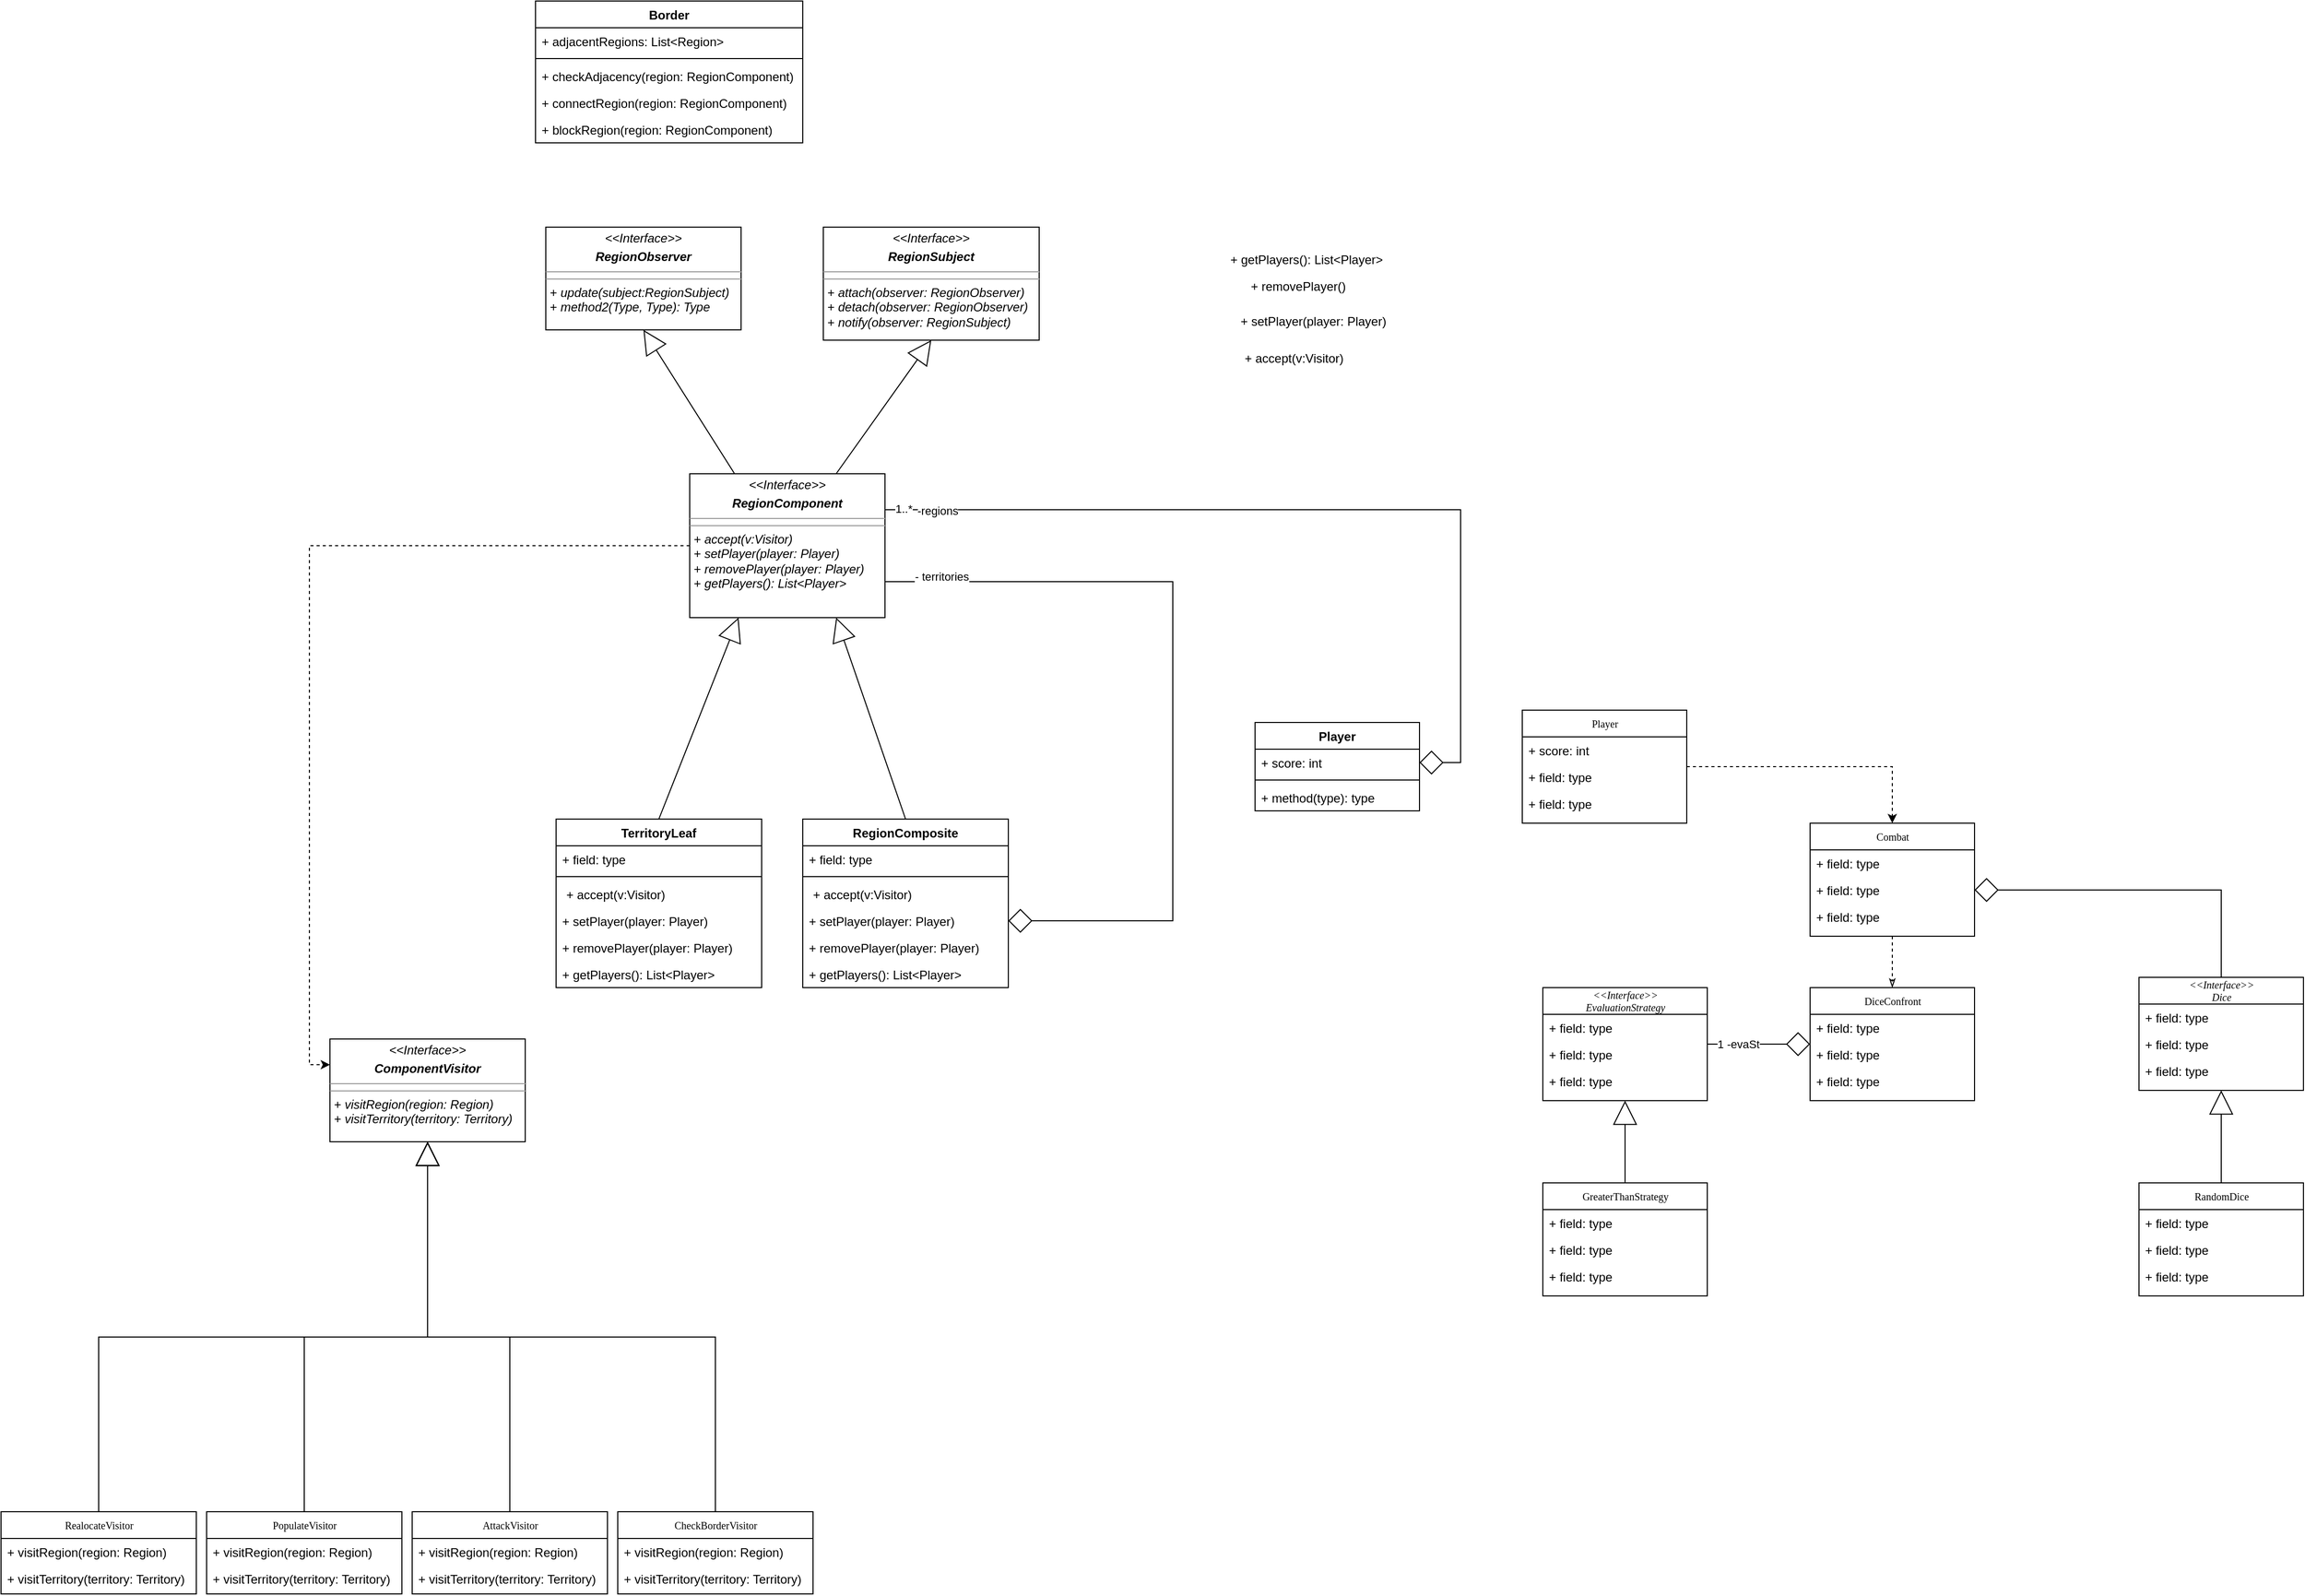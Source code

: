 <mxfile version="24.4.0" type="github">
  <diagram name="Page-1" id="c4acf3e9-155e-7222-9cf6-157b1a14988f">
    <mxGraphModel dx="2246" dy="1910" grid="1" gridSize="10" guides="1" tooltips="1" connect="1" arrows="1" fold="1" page="1" pageScale="1" pageWidth="850" pageHeight="1100" background="none" math="0" shadow="0">
      <root>
        <mxCell id="0" />
        <mxCell id="1" parent="0" />
        <mxCell id="na1BeW-ylkOoWlWhekBP-10" style="rounded=0;orthogonalLoop=1;jettySize=auto;html=1;exitX=0.5;exitY=0;exitDx=0;exitDy=0;entryX=0.25;entryY=1;entryDx=0;entryDy=0;endArrow=block;endFill=0;endSize=21;" parent="1" source="79rOuK-pVhbU8PKLv_2M-17" target="5d2195bd80daf111-18" edge="1">
          <mxGeometry relative="1" as="geometry" />
        </mxCell>
        <mxCell id="na1BeW-ylkOoWlWhekBP-73" style="rounded=0;orthogonalLoop=1;jettySize=auto;html=1;entryX=0.5;entryY=1;entryDx=0;entryDy=0;exitX=0.25;exitY=0;exitDx=0;exitDy=0;endArrow=block;endFill=0;endSize=21;" parent="1" target="5d2195bd80daf111-19" edge="1">
          <mxGeometry relative="1" as="geometry">
            <mxPoint x="230" y="-370" as="sourcePoint" />
            <mxPoint x="137.5" y="-470" as="targetPoint" />
          </mxGeometry>
        </mxCell>
        <mxCell id="na1BeW-ylkOoWlWhekBP-74" style="rounded=0;orthogonalLoop=1;jettySize=auto;html=1;exitX=0.75;exitY=0;exitDx=0;exitDy=0;endArrow=block;endFill=0;endSize=21;entryX=0.5;entryY=1;entryDx=0;entryDy=0;" parent="1" source="5d2195bd80daf111-18" target="na1BeW-ylkOoWlWhekBP-14" edge="1">
          <mxGeometry relative="1" as="geometry" />
        </mxCell>
        <mxCell id="79rOuK-pVhbU8PKLv_2M-42" style="edgeStyle=orthogonalEdgeStyle;rounded=0;orthogonalLoop=1;jettySize=auto;html=1;entryX=0;entryY=0.25;entryDx=0;entryDy=0;exitX=0;exitY=0.5;exitDx=0;exitDy=0;dashed=1;" edge="1" parent="1" source="5d2195bd80daf111-18" target="na1BeW-ylkOoWlWhekBP-15">
          <mxGeometry relative="1" as="geometry" />
        </mxCell>
        <mxCell id="5d2195bd80daf111-18" value="&lt;p style=&quot;margin:0px;margin-top:4px;text-align:center;&quot;&gt;&lt;i&gt;&amp;lt;&amp;lt;Interface&amp;gt;&amp;gt;&lt;/i&gt;&lt;/p&gt;&lt;p style=&quot;margin:0px;margin-top:4px;text-align:center;&quot;&gt;&lt;b&gt;&lt;i&gt;RegionComponent&lt;/i&gt;&lt;/b&gt;&lt;br&gt;&lt;/p&gt;&lt;hr size=&quot;1&quot;&gt;&lt;hr size=&quot;1&quot;&gt;&lt;p style=&quot;margin:0px;margin-left:4px;&quot;&gt;+ &lt;i&gt;accept(v:Visitor)&lt;/i&gt;&lt;/p&gt;&lt;p style=&quot;margin:0px;margin-left:4px;&quot;&gt;+ &lt;i&gt;setPlayer(player: Player)&lt;/i&gt;&lt;/p&gt;&lt;p style=&quot;margin:0px;margin-left:4px;&quot;&gt;+ &lt;i&gt;removePlayer(player: Player)&lt;/i&gt;&lt;/p&gt;&lt;p style=&quot;margin:0px;margin-left:4px;&quot;&gt;+ &lt;i&gt;getPlayers(): List&amp;lt;Player&amp;gt;&lt;/i&gt;&lt;/p&gt;" style="verticalAlign=top;align=left;overflow=fill;fontSize=12;fontFamily=Helvetica;html=1;rounded=0;shadow=0;comic=0;labelBackgroundColor=none;strokeWidth=1" parent="1" vertex="1">
          <mxGeometry x="180" y="-380" width="190" height="140" as="geometry" />
        </mxCell>
        <mxCell id="5d2195bd80daf111-19" value="&lt;p style=&quot;margin:0px;margin-top:4px;text-align:center;&quot;&gt;&lt;i&gt;&amp;lt;&amp;lt;Interface&amp;gt;&amp;gt;&lt;/i&gt;&lt;/p&gt;&lt;p style=&quot;margin:0px;margin-top:4px;text-align:center;&quot;&gt;&lt;b&gt;&lt;i&gt;RegionObserver&lt;/i&gt;&lt;/b&gt;&lt;br&gt;&lt;/p&gt;&lt;hr size=&quot;1&quot;&gt;&lt;hr size=&quot;1&quot;&gt;&lt;p style=&quot;margin:0px;margin-left:4px;&quot;&gt;+ &lt;i&gt;update(subject:RegionSubject)&lt;/i&gt;&lt;br&gt;+&lt;i&gt; method2(Type, Type): Type&lt;/i&gt;&lt;/p&gt;" style="verticalAlign=top;align=left;overflow=fill;fontSize=12;fontFamily=Helvetica;html=1;rounded=0;shadow=0;comic=0;labelBackgroundColor=none;strokeWidth=1" parent="1" vertex="1">
          <mxGeometry x="40" y="-620" width="190" height="100" as="geometry" />
        </mxCell>
        <mxCell id="na1BeW-ylkOoWlWhekBP-12" style="rounded=0;orthogonalLoop=1;jettySize=auto;html=1;exitX=0.5;exitY=0;exitDx=0;exitDy=0;entryX=0.75;entryY=1;entryDx=0;entryDy=0;endArrow=block;endFill=0;jumpSize=6;startSize=6;endSize=21;" parent="1" source="79rOuK-pVhbU8PKLv_2M-29" target="5d2195bd80daf111-18" edge="1">
          <mxGeometry relative="1" as="geometry" />
        </mxCell>
        <mxCell id="na1BeW-ylkOoWlWhekBP-9" style="edgeStyle=orthogonalEdgeStyle;rounded=0;orthogonalLoop=1;jettySize=auto;html=1;exitX=1;exitY=0.5;exitDx=0;exitDy=0;entryX=1;entryY=0.75;entryDx=0;entryDy=0;startArrow=diamond;startFill=0;strokeWidth=1;targetPerimeterSpacing=0;sourcePerimeterSpacing=6;startSize=21;endArrow=none;endFill=0;" parent="1" source="79rOuK-pVhbU8PKLv_2M-33" target="5d2195bd80daf111-18" edge="1">
          <mxGeometry relative="1" as="geometry">
            <Array as="points">
              <mxPoint x="650" y="55" />
              <mxPoint x="650" y="-275" />
            </Array>
          </mxGeometry>
        </mxCell>
        <mxCell id="na1BeW-ylkOoWlWhekBP-13" value="&lt;div&gt;- territories&lt;/div&gt;" style="edgeLabel;html=1;align=center;verticalAlign=middle;resizable=0;points=[];" parent="na1BeW-ylkOoWlWhekBP-9" vertex="1" connectable="0">
          <mxGeometry x="0.858" y="4" relative="1" as="geometry">
            <mxPoint y="-9" as="offset" />
          </mxGeometry>
        </mxCell>
        <mxCell id="na1BeW-ylkOoWlWhekBP-14" value="&lt;p style=&quot;margin:0px;margin-top:4px;text-align:center;&quot;&gt;&lt;i&gt;&amp;lt;&amp;lt;Interface&amp;gt;&amp;gt;&lt;/i&gt;&lt;/p&gt;&lt;p style=&quot;margin:0px;margin-top:4px;text-align:center;&quot;&gt;&lt;b&gt;&lt;i&gt;RegionSubject&lt;/i&gt;&lt;/b&gt;&lt;br&gt;&lt;/p&gt;&lt;hr size=&quot;1&quot;&gt;&lt;hr size=&quot;1&quot;&gt;&lt;p style=&quot;margin:0px;margin-left:4px;&quot;&gt;+ &lt;i&gt;attach(observer: RegionObserver)&lt;/i&gt;&lt;br&gt;+ &lt;i&gt;detach(observer: RegionObserver)&lt;/i&gt;&lt;/p&gt;&lt;p style=&quot;margin:0px;margin-left:4px;&quot;&gt;+ &lt;i&gt;notify(observer: RegionSubject)&lt;/i&gt;&lt;/p&gt;" style="verticalAlign=top;align=left;overflow=fill;fontSize=12;fontFamily=Helvetica;html=1;rounded=0;shadow=0;comic=0;labelBackgroundColor=none;strokeWidth=1" parent="1" vertex="1">
          <mxGeometry x="310" y="-620" width="210" height="110" as="geometry" />
        </mxCell>
        <mxCell id="na1BeW-ylkOoWlWhekBP-40" style="edgeStyle=orthogonalEdgeStyle;rounded=0;orthogonalLoop=1;jettySize=auto;html=1;exitX=0.5;exitY=1;exitDx=0;exitDy=0;entryX=0.5;entryY=0;entryDx=0;entryDy=0;endArrow=none;endFill=0;startArrow=block;startFill=0;startSize=21;" parent="1" source="na1BeW-ylkOoWlWhekBP-15" target="na1BeW-ylkOoWlWhekBP-16" edge="1">
          <mxGeometry relative="1" as="geometry" />
        </mxCell>
        <mxCell id="na1BeW-ylkOoWlWhekBP-41" style="edgeStyle=orthogonalEdgeStyle;rounded=0;orthogonalLoop=1;jettySize=auto;html=1;entryX=0.5;entryY=0;entryDx=0;entryDy=0;endArrow=none;endFill=0;startArrow=block;startFill=0;startSize=21;" parent="1" source="na1BeW-ylkOoWlWhekBP-15" target="na1BeW-ylkOoWlWhekBP-24" edge="1">
          <mxGeometry relative="1" as="geometry" />
        </mxCell>
        <mxCell id="na1BeW-ylkOoWlWhekBP-15" value="&lt;p style=&quot;margin:0px;margin-top:4px;text-align:center;&quot;&gt;&lt;i&gt;&amp;lt;&amp;lt;Interface&amp;gt;&amp;gt;&lt;/i&gt;&lt;/p&gt;&lt;p style=&quot;margin:0px;margin-top:4px;text-align:center;&quot;&gt;&lt;b&gt;&lt;i&gt;ComponentVisitor&lt;/i&gt;&lt;/b&gt;&lt;br&gt;&lt;/p&gt;&lt;hr size=&quot;1&quot;&gt;&lt;hr size=&quot;1&quot;&gt;&lt;p style=&quot;margin:0px;margin-left:4px;&quot;&gt;+ &lt;i&gt;visitRegion(region: Region)&lt;/i&gt;&lt;br&gt;+ &lt;i&gt;visitTerritory(territory: Territory)&lt;/i&gt;&lt;br&gt;&lt;/p&gt;" style="verticalAlign=top;align=left;overflow=fill;fontSize=12;fontFamily=Helvetica;html=1;rounded=0;shadow=0;comic=0;labelBackgroundColor=none;strokeWidth=1" parent="1" vertex="1">
          <mxGeometry x="-170" y="170" width="190" height="100" as="geometry" />
        </mxCell>
        <mxCell id="na1BeW-ylkOoWlWhekBP-16" value="PopulateVisitor" style="swimlane;html=1;fontStyle=0;childLayout=stackLayout;horizontal=1;startSize=26;fillColor=none;horizontalStack=0;resizeParent=1;resizeLast=0;collapsible=1;marginBottom=0;swimlaneFillColor=#ffffff;rounded=0;shadow=0;comic=0;labelBackgroundColor=none;strokeWidth=1;fontFamily=Verdana;fontSize=10;align=center;" parent="1" vertex="1">
          <mxGeometry x="-290" y="630" width="190" height="80" as="geometry" />
        </mxCell>
        <mxCell id="79rOuK-pVhbU8PKLv_2M-1" value="+ visitRegion(region: Region)" style="text;html=1;strokeColor=none;fillColor=none;align=left;verticalAlign=top;spacingLeft=4;spacingRight=4;whiteSpace=wrap;overflow=hidden;rotatable=0;points=[[0,0.5],[1,0.5]];portConstraint=eastwest;" vertex="1" parent="na1BeW-ylkOoWlWhekBP-16">
          <mxGeometry y="26" width="190" height="26" as="geometry" />
        </mxCell>
        <mxCell id="79rOuK-pVhbU8PKLv_2M-2" value="+ visitTerritory(territory: Territory)" style="text;html=1;strokeColor=none;fillColor=none;align=left;verticalAlign=top;spacingLeft=4;spacingRight=4;whiteSpace=wrap;overflow=hidden;rotatable=0;points=[[0,0.5],[1,0.5]];portConstraint=eastwest;" vertex="1" parent="na1BeW-ylkOoWlWhekBP-16">
          <mxGeometry y="52" width="190" height="26" as="geometry" />
        </mxCell>
        <mxCell id="na1BeW-ylkOoWlWhekBP-24" value="AttackVisitor" style="swimlane;html=1;fontStyle=0;childLayout=stackLayout;horizontal=1;startSize=26;fillColor=none;horizontalStack=0;resizeParent=1;resizeLast=0;collapsible=1;marginBottom=0;swimlaneFillColor=#ffffff;rounded=0;shadow=0;comic=0;labelBackgroundColor=none;strokeWidth=1;fontFamily=Verdana;fontSize=10;align=center;" parent="1" vertex="1">
          <mxGeometry x="-90" y="630" width="190" height="80" as="geometry" />
        </mxCell>
        <mxCell id="na1BeW-ylkOoWlWhekBP-25" value="+ visitRegion(region: Region)" style="text;html=1;strokeColor=none;fillColor=none;align=left;verticalAlign=top;spacingLeft=4;spacingRight=4;whiteSpace=wrap;overflow=hidden;rotatable=0;points=[[0,0.5],[1,0.5]];portConstraint=eastwest;" parent="na1BeW-ylkOoWlWhekBP-24" vertex="1">
          <mxGeometry y="26" width="190" height="26" as="geometry" />
        </mxCell>
        <mxCell id="na1BeW-ylkOoWlWhekBP-26" value="+ visitTerritory(territory: Territory)" style="text;html=1;strokeColor=none;fillColor=none;align=left;verticalAlign=top;spacingLeft=4;spacingRight=4;whiteSpace=wrap;overflow=hidden;rotatable=0;points=[[0,0.5],[1,0.5]];portConstraint=eastwest;" parent="na1BeW-ylkOoWlWhekBP-24" vertex="1">
          <mxGeometry y="52" width="190" height="26" as="geometry" />
        </mxCell>
        <mxCell id="na1BeW-ylkOoWlWhekBP-45" style="edgeStyle=orthogonalEdgeStyle;rounded=0;orthogonalLoop=1;jettySize=auto;html=1;exitX=0.5;exitY=0;exitDx=0;exitDy=0;entryX=0.5;entryY=1;entryDx=0;entryDy=0;endArrow=block;endFill=0;endSize=21;" parent="1" source="na1BeW-ylkOoWlWhekBP-28" target="na1BeW-ylkOoWlWhekBP-15" edge="1">
          <mxGeometry relative="1" as="geometry" />
        </mxCell>
        <mxCell id="na1BeW-ylkOoWlWhekBP-28" value="CheckBorderVisitor" style="swimlane;html=1;fontStyle=0;childLayout=stackLayout;horizontal=1;startSize=26;fillColor=none;horizontalStack=0;resizeParent=1;resizeLast=0;collapsible=1;marginBottom=0;swimlaneFillColor=#ffffff;rounded=0;shadow=0;comic=0;labelBackgroundColor=none;strokeWidth=1;fontFamily=Verdana;fontSize=10;align=center;" parent="1" vertex="1">
          <mxGeometry x="110" y="630" width="190" height="80" as="geometry" />
        </mxCell>
        <mxCell id="79rOuK-pVhbU8PKLv_2M-5" value="+ visitRegion(region: Region)" style="text;html=1;strokeColor=none;fillColor=none;align=left;verticalAlign=top;spacingLeft=4;spacingRight=4;whiteSpace=wrap;overflow=hidden;rotatable=0;points=[[0,0.5],[1,0.5]];portConstraint=eastwest;" vertex="1" parent="na1BeW-ylkOoWlWhekBP-28">
          <mxGeometry y="26" width="190" height="26" as="geometry" />
        </mxCell>
        <mxCell id="79rOuK-pVhbU8PKLv_2M-6" value="+ visitTerritory(territory: Territory)" style="text;html=1;strokeColor=none;fillColor=none;align=left;verticalAlign=top;spacingLeft=4;spacingRight=4;whiteSpace=wrap;overflow=hidden;rotatable=0;points=[[0,0.5],[1,0.5]];portConstraint=eastwest;" vertex="1" parent="na1BeW-ylkOoWlWhekBP-28">
          <mxGeometry y="52" width="190" height="26" as="geometry" />
        </mxCell>
        <mxCell id="na1BeW-ylkOoWlWhekBP-46" style="edgeStyle=orthogonalEdgeStyle;rounded=0;orthogonalLoop=1;jettySize=auto;html=1;exitX=0.5;exitY=0;exitDx=0;exitDy=0;entryX=0.5;entryY=1;entryDx=0;entryDy=0;endArrow=block;endFill=0;endSize=21;" parent="1" source="na1BeW-ylkOoWlWhekBP-32" target="na1BeW-ylkOoWlWhekBP-15" edge="1">
          <mxGeometry relative="1" as="geometry" />
        </mxCell>
        <mxCell id="na1BeW-ylkOoWlWhekBP-32" value="RealocateVisitor" style="swimlane;html=1;fontStyle=0;childLayout=stackLayout;horizontal=1;startSize=26;fillColor=none;horizontalStack=0;resizeParent=1;resizeLast=0;collapsible=1;marginBottom=0;swimlaneFillColor=#ffffff;rounded=0;shadow=0;comic=0;labelBackgroundColor=none;strokeWidth=1;fontFamily=Verdana;fontSize=10;align=center;" parent="1" vertex="1">
          <mxGeometry x="-490" y="630" width="190" height="80" as="geometry" />
        </mxCell>
        <mxCell id="79rOuK-pVhbU8PKLv_2M-3" value="+ visitRegion(region: Region)" style="text;html=1;strokeColor=none;fillColor=none;align=left;verticalAlign=top;spacingLeft=4;spacingRight=4;whiteSpace=wrap;overflow=hidden;rotatable=0;points=[[0,0.5],[1,0.5]];portConstraint=eastwest;" vertex="1" parent="na1BeW-ylkOoWlWhekBP-32">
          <mxGeometry y="26" width="190" height="26" as="geometry" />
        </mxCell>
        <mxCell id="79rOuK-pVhbU8PKLv_2M-4" value="+ visitTerritory(territory: Territory)" style="text;html=1;strokeColor=none;fillColor=none;align=left;verticalAlign=top;spacingLeft=4;spacingRight=4;whiteSpace=wrap;overflow=hidden;rotatable=0;points=[[0,0.5],[1,0.5]];portConstraint=eastwest;" vertex="1" parent="na1BeW-ylkOoWlWhekBP-32">
          <mxGeometry y="52" width="190" height="26" as="geometry" />
        </mxCell>
        <mxCell id="0N6MxDziyobcdx-l6GbU-9" style="edgeStyle=orthogonalEdgeStyle;rounded=0;orthogonalLoop=1;jettySize=auto;html=1;entryX=0.5;entryY=0;entryDx=0;entryDy=0;dashed=1;" parent="1" source="na1BeW-ylkOoWlWhekBP-36" target="na1BeW-ylkOoWlWhekBP-47" edge="1">
          <mxGeometry relative="1" as="geometry" />
        </mxCell>
        <mxCell id="na1BeW-ylkOoWlWhekBP-36" value="Player" style="swimlane;html=1;fontStyle=0;childLayout=stackLayout;horizontal=1;startSize=26;fillColor=none;horizontalStack=0;resizeParent=1;resizeLast=0;collapsible=1;marginBottom=0;swimlaneFillColor=#ffffff;rounded=0;shadow=0;comic=0;labelBackgroundColor=none;strokeWidth=1;fontFamily=Verdana;fontSize=10;align=center;" parent="1" vertex="1">
          <mxGeometry x="990" y="-150" width="160" height="110" as="geometry" />
        </mxCell>
        <mxCell id="na1BeW-ylkOoWlWhekBP-37" value="+ score: int" style="text;html=1;strokeColor=none;fillColor=none;align=left;verticalAlign=top;spacingLeft=4;spacingRight=4;whiteSpace=wrap;overflow=hidden;rotatable=0;points=[[0,0.5],[1,0.5]];portConstraint=eastwest;" parent="na1BeW-ylkOoWlWhekBP-36" vertex="1">
          <mxGeometry y="26" width="160" height="26" as="geometry" />
        </mxCell>
        <mxCell id="na1BeW-ylkOoWlWhekBP-38" value="+ field: type" style="text;html=1;strokeColor=none;fillColor=none;align=left;verticalAlign=top;spacingLeft=4;spacingRight=4;whiteSpace=wrap;overflow=hidden;rotatable=0;points=[[0,0.5],[1,0.5]];portConstraint=eastwest;" parent="na1BeW-ylkOoWlWhekBP-36" vertex="1">
          <mxGeometry y="52" width="160" height="26" as="geometry" />
        </mxCell>
        <mxCell id="na1BeW-ylkOoWlWhekBP-39" value="+ field: type" style="text;html=1;strokeColor=none;fillColor=none;align=left;verticalAlign=top;spacingLeft=4;spacingRight=4;whiteSpace=wrap;overflow=hidden;rotatable=0;points=[[0,0.5],[1,0.5]];portConstraint=eastwest;" parent="na1BeW-ylkOoWlWhekBP-36" vertex="1">
          <mxGeometry y="78" width="160" height="26" as="geometry" />
        </mxCell>
        <mxCell id="0N6MxDziyobcdx-l6GbU-1" style="rounded=0;orthogonalLoop=1;jettySize=auto;html=1;entryX=0.5;entryY=0;entryDx=0;entryDy=0;dashed=1;endArrow=classicThin;endFill=0;" parent="1" source="na1BeW-ylkOoWlWhekBP-47" target="na1BeW-ylkOoWlWhekBP-51" edge="1">
          <mxGeometry relative="1" as="geometry" />
        </mxCell>
        <mxCell id="na1BeW-ylkOoWlWhekBP-47" value="Combat" style="swimlane;html=1;fontStyle=0;childLayout=stackLayout;horizontal=1;startSize=26;fillColor=none;horizontalStack=0;resizeParent=1;resizeLast=0;collapsible=1;marginBottom=0;swimlaneFillColor=#ffffff;rounded=0;shadow=0;comic=0;labelBackgroundColor=none;strokeWidth=1;fontFamily=Verdana;fontSize=10;align=center;" parent="1" vertex="1">
          <mxGeometry x="1270" y="-40" width="160" height="110" as="geometry" />
        </mxCell>
        <mxCell id="na1BeW-ylkOoWlWhekBP-48" value="+ field: type" style="text;html=1;strokeColor=none;fillColor=none;align=left;verticalAlign=top;spacingLeft=4;spacingRight=4;whiteSpace=wrap;overflow=hidden;rotatable=0;points=[[0,0.5],[1,0.5]];portConstraint=eastwest;" parent="na1BeW-ylkOoWlWhekBP-47" vertex="1">
          <mxGeometry y="26" width="160" height="26" as="geometry" />
        </mxCell>
        <mxCell id="na1BeW-ylkOoWlWhekBP-49" value="+ field: type" style="text;html=1;strokeColor=none;fillColor=none;align=left;verticalAlign=top;spacingLeft=4;spacingRight=4;whiteSpace=wrap;overflow=hidden;rotatable=0;points=[[0,0.5],[1,0.5]];portConstraint=eastwest;" parent="na1BeW-ylkOoWlWhekBP-47" vertex="1">
          <mxGeometry y="52" width="160" height="26" as="geometry" />
        </mxCell>
        <mxCell id="na1BeW-ylkOoWlWhekBP-50" value="+ field: type" style="text;html=1;strokeColor=none;fillColor=none;align=left;verticalAlign=top;spacingLeft=4;spacingRight=4;whiteSpace=wrap;overflow=hidden;rotatable=0;points=[[0,0.5],[1,0.5]];portConstraint=eastwest;" parent="na1BeW-ylkOoWlWhekBP-47" vertex="1">
          <mxGeometry y="78" width="160" height="26" as="geometry" />
        </mxCell>
        <mxCell id="0N6MxDziyobcdx-l6GbU-8" style="edgeStyle=orthogonalEdgeStyle;rounded=0;orthogonalLoop=1;jettySize=auto;html=1;startArrow=diamond;startFill=0;endArrow=none;endFill=0;startSize=21;" parent="1" source="na1BeW-ylkOoWlWhekBP-51" target="na1BeW-ylkOoWlWhekBP-59" edge="1">
          <mxGeometry relative="1" as="geometry" />
        </mxCell>
        <mxCell id="0N6MxDziyobcdx-l6GbU-10" value="1 -evaSt" style="edgeLabel;html=1;align=center;verticalAlign=middle;resizable=0;points=[];" parent="0N6MxDziyobcdx-l6GbU-8" vertex="1" connectable="0">
          <mxGeometry x="0.7" relative="1" as="geometry">
            <mxPoint x="15" as="offset" />
          </mxGeometry>
        </mxCell>
        <mxCell id="na1BeW-ylkOoWlWhekBP-51" value="DiceConfront" style="swimlane;html=1;fontStyle=0;childLayout=stackLayout;horizontal=1;startSize=26;fillColor=none;horizontalStack=0;resizeParent=1;resizeLast=0;collapsible=1;marginBottom=0;swimlaneFillColor=#ffffff;rounded=0;shadow=0;comic=0;labelBackgroundColor=none;strokeWidth=1;fontFamily=Verdana;fontSize=10;align=center;" parent="1" vertex="1">
          <mxGeometry x="1270" y="120" width="160" height="110" as="geometry" />
        </mxCell>
        <mxCell id="na1BeW-ylkOoWlWhekBP-52" value="+ field: type" style="text;html=1;strokeColor=none;fillColor=none;align=left;verticalAlign=top;spacingLeft=4;spacingRight=4;whiteSpace=wrap;overflow=hidden;rotatable=0;points=[[0,0.5],[1,0.5]];portConstraint=eastwest;" parent="na1BeW-ylkOoWlWhekBP-51" vertex="1">
          <mxGeometry y="26" width="160" height="26" as="geometry" />
        </mxCell>
        <mxCell id="na1BeW-ylkOoWlWhekBP-53" value="+ field: type" style="text;html=1;strokeColor=none;fillColor=none;align=left;verticalAlign=top;spacingLeft=4;spacingRight=4;whiteSpace=wrap;overflow=hidden;rotatable=0;points=[[0,0.5],[1,0.5]];portConstraint=eastwest;" parent="na1BeW-ylkOoWlWhekBP-51" vertex="1">
          <mxGeometry y="52" width="160" height="26" as="geometry" />
        </mxCell>
        <mxCell id="na1BeW-ylkOoWlWhekBP-54" value="+ field: type" style="text;html=1;strokeColor=none;fillColor=none;align=left;verticalAlign=top;spacingLeft=4;spacingRight=4;whiteSpace=wrap;overflow=hidden;rotatable=0;points=[[0,0.5],[1,0.5]];portConstraint=eastwest;" parent="na1BeW-ylkOoWlWhekBP-51" vertex="1">
          <mxGeometry y="78" width="160" height="26" as="geometry" />
        </mxCell>
        <mxCell id="0N6MxDziyobcdx-l6GbU-7" style="edgeStyle=orthogonalEdgeStyle;rounded=0;orthogonalLoop=1;jettySize=auto;html=1;entryX=1;entryY=0.5;entryDx=0;entryDy=0;endArrow=diamond;endFill=0;startSize=6;endSize=21;" parent="1" source="na1BeW-ylkOoWlWhekBP-55" target="na1BeW-ylkOoWlWhekBP-49" edge="1">
          <mxGeometry relative="1" as="geometry" />
        </mxCell>
        <mxCell id="na1BeW-ylkOoWlWhekBP-55" value="&lt;div&gt;&lt;i&gt;&amp;lt;&amp;lt;Interface&amp;gt;&amp;gt;&lt;/i&gt;&lt;/div&gt;&lt;div&gt;&lt;i&gt;Dice&lt;/i&gt;&lt;/div&gt;" style="swimlane;html=1;fontStyle=0;childLayout=stackLayout;horizontal=1;startSize=26;fillColor=none;horizontalStack=0;resizeParent=1;resizeLast=0;collapsible=1;marginBottom=0;swimlaneFillColor=#ffffff;rounded=0;shadow=0;comic=0;labelBackgroundColor=none;strokeWidth=1;fontFamily=Verdana;fontSize=10;align=center;" parent="1" vertex="1">
          <mxGeometry x="1590" y="110" width="160" height="110" as="geometry" />
        </mxCell>
        <mxCell id="na1BeW-ylkOoWlWhekBP-56" value="+ field: type" style="text;html=1;strokeColor=none;fillColor=none;align=left;verticalAlign=top;spacingLeft=4;spacingRight=4;whiteSpace=wrap;overflow=hidden;rotatable=0;points=[[0,0.5],[1,0.5]];portConstraint=eastwest;" parent="na1BeW-ylkOoWlWhekBP-55" vertex="1">
          <mxGeometry y="26" width="160" height="26" as="geometry" />
        </mxCell>
        <mxCell id="na1BeW-ylkOoWlWhekBP-57" value="+ field: type" style="text;html=1;strokeColor=none;fillColor=none;align=left;verticalAlign=top;spacingLeft=4;spacingRight=4;whiteSpace=wrap;overflow=hidden;rotatable=0;points=[[0,0.5],[1,0.5]];portConstraint=eastwest;" parent="na1BeW-ylkOoWlWhekBP-55" vertex="1">
          <mxGeometry y="52" width="160" height="26" as="geometry" />
        </mxCell>
        <mxCell id="na1BeW-ylkOoWlWhekBP-58" value="+ field: type" style="text;html=1;strokeColor=none;fillColor=none;align=left;verticalAlign=top;spacingLeft=4;spacingRight=4;whiteSpace=wrap;overflow=hidden;rotatable=0;points=[[0,0.5],[1,0.5]];portConstraint=eastwest;" parent="na1BeW-ylkOoWlWhekBP-55" vertex="1">
          <mxGeometry y="78" width="160" height="26" as="geometry" />
        </mxCell>
        <mxCell id="na1BeW-ylkOoWlWhekBP-59" value="&lt;div&gt;&lt;i&gt;&amp;lt;&amp;lt;Interface&amp;gt;&amp;gt;&lt;br&gt;&lt;/i&gt;&lt;/div&gt;&lt;div&gt;&lt;i&gt;EvaluationStrategy&lt;/i&gt;&lt;/div&gt;" style="swimlane;html=1;fontStyle=0;childLayout=stackLayout;horizontal=1;startSize=26;fillColor=none;horizontalStack=0;resizeParent=1;resizeLast=0;collapsible=1;marginBottom=0;swimlaneFillColor=#ffffff;rounded=0;shadow=0;comic=0;labelBackgroundColor=none;strokeWidth=1;fontFamily=Verdana;fontSize=10;align=center;" parent="1" vertex="1">
          <mxGeometry x="1010" y="120" width="160" height="110" as="geometry" />
        </mxCell>
        <mxCell id="na1BeW-ylkOoWlWhekBP-60" value="+ field: type" style="text;html=1;strokeColor=none;fillColor=none;align=left;verticalAlign=top;spacingLeft=4;spacingRight=4;whiteSpace=wrap;overflow=hidden;rotatable=0;points=[[0,0.5],[1,0.5]];portConstraint=eastwest;" parent="na1BeW-ylkOoWlWhekBP-59" vertex="1">
          <mxGeometry y="26" width="160" height="26" as="geometry" />
        </mxCell>
        <mxCell id="na1BeW-ylkOoWlWhekBP-61" value="+ field: type" style="text;html=1;strokeColor=none;fillColor=none;align=left;verticalAlign=top;spacingLeft=4;spacingRight=4;whiteSpace=wrap;overflow=hidden;rotatable=0;points=[[0,0.5],[1,0.5]];portConstraint=eastwest;" parent="na1BeW-ylkOoWlWhekBP-59" vertex="1">
          <mxGeometry y="52" width="160" height="26" as="geometry" />
        </mxCell>
        <mxCell id="na1BeW-ylkOoWlWhekBP-62" value="+ field: type" style="text;html=1;strokeColor=none;fillColor=none;align=left;verticalAlign=top;spacingLeft=4;spacingRight=4;whiteSpace=wrap;overflow=hidden;rotatable=0;points=[[0,0.5],[1,0.5]];portConstraint=eastwest;" parent="na1BeW-ylkOoWlWhekBP-59" vertex="1">
          <mxGeometry y="78" width="160" height="26" as="geometry" />
        </mxCell>
        <mxCell id="na1BeW-ylkOoWlWhekBP-68" style="rounded=0;orthogonalLoop=1;jettySize=auto;html=1;endArrow=block;endFill=0;endSize=21;" parent="1" source="na1BeW-ylkOoWlWhekBP-63" target="na1BeW-ylkOoWlWhekBP-59" edge="1">
          <mxGeometry relative="1" as="geometry" />
        </mxCell>
        <mxCell id="na1BeW-ylkOoWlWhekBP-63" value="GreaterThanStrategy" style="swimlane;html=1;fontStyle=0;childLayout=stackLayout;horizontal=1;startSize=26;fillColor=none;horizontalStack=0;resizeParent=1;resizeLast=0;collapsible=1;marginBottom=0;swimlaneFillColor=#ffffff;rounded=0;shadow=0;comic=0;labelBackgroundColor=none;strokeWidth=1;fontFamily=Verdana;fontSize=10;align=center;" parent="1" vertex="1">
          <mxGeometry x="1010" y="310" width="160" height="110" as="geometry" />
        </mxCell>
        <mxCell id="na1BeW-ylkOoWlWhekBP-64" value="+ field: type" style="text;html=1;strokeColor=none;fillColor=none;align=left;verticalAlign=top;spacingLeft=4;spacingRight=4;whiteSpace=wrap;overflow=hidden;rotatable=0;points=[[0,0.5],[1,0.5]];portConstraint=eastwest;" parent="na1BeW-ylkOoWlWhekBP-63" vertex="1">
          <mxGeometry y="26" width="160" height="26" as="geometry" />
        </mxCell>
        <mxCell id="na1BeW-ylkOoWlWhekBP-65" value="+ field: type" style="text;html=1;strokeColor=none;fillColor=none;align=left;verticalAlign=top;spacingLeft=4;spacingRight=4;whiteSpace=wrap;overflow=hidden;rotatable=0;points=[[0,0.5],[1,0.5]];portConstraint=eastwest;" parent="na1BeW-ylkOoWlWhekBP-63" vertex="1">
          <mxGeometry y="52" width="160" height="26" as="geometry" />
        </mxCell>
        <mxCell id="na1BeW-ylkOoWlWhekBP-66" value="+ field: type" style="text;html=1;strokeColor=none;fillColor=none;align=left;verticalAlign=top;spacingLeft=4;spacingRight=4;whiteSpace=wrap;overflow=hidden;rotatable=0;points=[[0,0.5],[1,0.5]];portConstraint=eastwest;" parent="na1BeW-ylkOoWlWhekBP-63" vertex="1">
          <mxGeometry y="78" width="160" height="26" as="geometry" />
        </mxCell>
        <mxCell id="0N6MxDziyobcdx-l6GbU-5" style="rounded=0;orthogonalLoop=1;jettySize=auto;html=1;entryX=0.5;entryY=1;entryDx=0;entryDy=0;endArrow=block;endFill=0;startSize=6;endSize=21;" parent="1" source="na1BeW-ylkOoWlWhekBP-69" target="na1BeW-ylkOoWlWhekBP-55" edge="1">
          <mxGeometry relative="1" as="geometry" />
        </mxCell>
        <mxCell id="na1BeW-ylkOoWlWhekBP-69" value="RandomDice" style="swimlane;html=1;fontStyle=0;childLayout=stackLayout;horizontal=1;startSize=26;fillColor=none;horizontalStack=0;resizeParent=1;resizeLast=0;collapsible=1;marginBottom=0;swimlaneFillColor=#ffffff;rounded=0;shadow=0;comic=0;labelBackgroundColor=none;strokeWidth=1;fontFamily=Verdana;fontSize=10;align=center;" parent="1" vertex="1">
          <mxGeometry x="1590" y="310" width="160" height="110" as="geometry" />
        </mxCell>
        <mxCell id="na1BeW-ylkOoWlWhekBP-70" value="+ field: type" style="text;html=1;strokeColor=none;fillColor=none;align=left;verticalAlign=top;spacingLeft=4;spacingRight=4;whiteSpace=wrap;overflow=hidden;rotatable=0;points=[[0,0.5],[1,0.5]];portConstraint=eastwest;" parent="na1BeW-ylkOoWlWhekBP-69" vertex="1">
          <mxGeometry y="26" width="160" height="26" as="geometry" />
        </mxCell>
        <mxCell id="na1BeW-ylkOoWlWhekBP-71" value="+ field: type" style="text;html=1;strokeColor=none;fillColor=none;align=left;verticalAlign=top;spacingLeft=4;spacingRight=4;whiteSpace=wrap;overflow=hidden;rotatable=0;points=[[0,0.5],[1,0.5]];portConstraint=eastwest;" parent="na1BeW-ylkOoWlWhekBP-69" vertex="1">
          <mxGeometry y="52" width="160" height="26" as="geometry" />
        </mxCell>
        <mxCell id="na1BeW-ylkOoWlWhekBP-72" value="+ field: type" style="text;html=1;strokeColor=none;fillColor=none;align=left;verticalAlign=top;spacingLeft=4;spacingRight=4;whiteSpace=wrap;overflow=hidden;rotatable=0;points=[[0,0.5],[1,0.5]];portConstraint=eastwest;" parent="na1BeW-ylkOoWlWhekBP-69" vertex="1">
          <mxGeometry y="78" width="160" height="26" as="geometry" />
        </mxCell>
        <mxCell id="79rOuK-pVhbU8PKLv_2M-14" style="edgeStyle=orthogonalEdgeStyle;rounded=0;orthogonalLoop=1;jettySize=auto;html=1;entryX=1;entryY=0.25;entryDx=0;entryDy=0;exitX=1;exitY=0.5;exitDx=0;exitDy=0;endArrow=none;endFill=0;startArrow=diamond;startFill=0;startSize=21;endSize=6;" edge="1" parent="1" source="79rOuK-pVhbU8PKLv_2M-8" target="5d2195bd80daf111-18">
          <mxGeometry relative="1" as="geometry" />
        </mxCell>
        <mxCell id="79rOuK-pVhbU8PKLv_2M-15" value="-regions " style="edgeLabel;html=1;align=center;verticalAlign=middle;resizable=0;points=[];" vertex="1" connectable="0" parent="79rOuK-pVhbU8PKLv_2M-14">
          <mxGeometry x="0.88" y="1" relative="1" as="geometry">
            <mxPoint as="offset" />
          </mxGeometry>
        </mxCell>
        <mxCell id="79rOuK-pVhbU8PKLv_2M-16" value="1..*" style="edgeLabel;html=1;align=center;verticalAlign=middle;resizable=0;points=[];" vertex="1" connectable="0" parent="79rOuK-pVhbU8PKLv_2M-14">
          <mxGeometry x="0.958" y="-1" relative="1" as="geometry">
            <mxPoint as="offset" />
          </mxGeometry>
        </mxCell>
        <mxCell id="79rOuK-pVhbU8PKLv_2M-7" value="Player" style="swimlane;fontStyle=1;align=center;verticalAlign=top;childLayout=stackLayout;horizontal=1;startSize=26;horizontalStack=0;resizeParent=1;resizeParentMax=0;resizeLast=0;collapsible=1;marginBottom=0;whiteSpace=wrap;html=1;" vertex="1" parent="1">
          <mxGeometry x="730" y="-138" width="160" height="86" as="geometry" />
        </mxCell>
        <mxCell id="79rOuK-pVhbU8PKLv_2M-8" value="+ score: int" style="text;strokeColor=none;fillColor=none;align=left;verticalAlign=top;spacingLeft=4;spacingRight=4;overflow=hidden;rotatable=0;points=[[0,0.5],[1,0.5]];portConstraint=eastwest;whiteSpace=wrap;html=1;" vertex="1" parent="79rOuK-pVhbU8PKLv_2M-7">
          <mxGeometry y="26" width="160" height="26" as="geometry" />
        </mxCell>
        <mxCell id="79rOuK-pVhbU8PKLv_2M-9" value="" style="line;strokeWidth=1;fillColor=none;align=left;verticalAlign=middle;spacingTop=-1;spacingLeft=3;spacingRight=3;rotatable=0;labelPosition=right;points=[];portConstraint=eastwest;strokeColor=inherit;" vertex="1" parent="79rOuK-pVhbU8PKLv_2M-7">
          <mxGeometry y="52" width="160" height="8" as="geometry" />
        </mxCell>
        <mxCell id="79rOuK-pVhbU8PKLv_2M-10" value="+ method(type): type" style="text;strokeColor=none;fillColor=none;align=left;verticalAlign=top;spacingLeft=4;spacingRight=4;overflow=hidden;rotatable=0;points=[[0,0.5],[1,0.5]];portConstraint=eastwest;whiteSpace=wrap;html=1;" vertex="1" parent="79rOuK-pVhbU8PKLv_2M-7">
          <mxGeometry y="60" width="160" height="26" as="geometry" />
        </mxCell>
        <mxCell id="79rOuK-pVhbU8PKLv_2M-17" value="TerritoryLeaf" style="swimlane;fontStyle=1;align=center;verticalAlign=top;childLayout=stackLayout;horizontal=1;startSize=26;horizontalStack=0;resizeParent=1;resizeParentMax=0;resizeLast=0;collapsible=1;marginBottom=0;whiteSpace=wrap;html=1;" vertex="1" parent="1">
          <mxGeometry x="50" y="-44" width="200" height="164" as="geometry" />
        </mxCell>
        <mxCell id="79rOuK-pVhbU8PKLv_2M-18" value="+ field: type" style="text;strokeColor=none;fillColor=none;align=left;verticalAlign=top;spacingLeft=4;spacingRight=4;overflow=hidden;rotatable=0;points=[[0,0.5],[1,0.5]];portConstraint=eastwest;whiteSpace=wrap;html=1;" vertex="1" parent="79rOuK-pVhbU8PKLv_2M-17">
          <mxGeometry y="26" width="200" height="26" as="geometry" />
        </mxCell>
        <mxCell id="79rOuK-pVhbU8PKLv_2M-19" value="" style="line;strokeWidth=1;fillColor=none;align=left;verticalAlign=middle;spacingTop=-1;spacingLeft=3;spacingRight=3;rotatable=0;labelPosition=right;points=[];portConstraint=eastwest;strokeColor=inherit;" vertex="1" parent="79rOuK-pVhbU8PKLv_2M-17">
          <mxGeometry y="52" width="200" height="8" as="geometry" />
        </mxCell>
        <mxCell id="79rOuK-pVhbU8PKLv_2M-25" value="&lt;p style=&quot;margin:0px;margin-left:4px;&quot;&gt;+ accept(v:Visitor)&lt;/p&gt;" style="text;strokeColor=none;fillColor=none;align=left;verticalAlign=top;spacingLeft=4;spacingRight=4;overflow=hidden;rotatable=0;points=[[0,0.5],[1,0.5]];portConstraint=eastwest;whiteSpace=wrap;html=1;" vertex="1" parent="79rOuK-pVhbU8PKLv_2M-17">
          <mxGeometry y="60" width="200" height="26" as="geometry" />
        </mxCell>
        <mxCell id="79rOuK-pVhbU8PKLv_2M-26" value="+ setPlayer(player: Player)" style="text;strokeColor=none;fillColor=none;align=left;verticalAlign=top;spacingLeft=4;spacingRight=4;overflow=hidden;rotatable=0;points=[[0,0.5],[1,0.5]];portConstraint=eastwest;whiteSpace=wrap;html=1;" vertex="1" parent="79rOuK-pVhbU8PKLv_2M-17">
          <mxGeometry y="86" width="200" height="26" as="geometry" />
        </mxCell>
        <mxCell id="79rOuK-pVhbU8PKLv_2M-27" value="+ removePlayer(player: Player)" style="text;strokeColor=none;fillColor=none;align=left;verticalAlign=top;spacingLeft=4;spacingRight=4;overflow=hidden;rotatable=0;points=[[0,0.5],[1,0.5]];portConstraint=eastwest;whiteSpace=wrap;html=1;" vertex="1" parent="79rOuK-pVhbU8PKLv_2M-17">
          <mxGeometry y="112" width="200" height="26" as="geometry" />
        </mxCell>
        <mxCell id="79rOuK-pVhbU8PKLv_2M-28" value="+ getPlayers(): List&amp;lt;Player&amp;gt;" style="text;strokeColor=none;fillColor=none;align=left;verticalAlign=top;spacingLeft=4;spacingRight=4;overflow=hidden;rotatable=0;points=[[0,0.5],[1,0.5]];portConstraint=eastwest;whiteSpace=wrap;html=1;" vertex="1" parent="79rOuK-pVhbU8PKLv_2M-17">
          <mxGeometry y="138" width="200" height="26" as="geometry" />
        </mxCell>
        <mxCell id="79rOuK-pVhbU8PKLv_2M-21" value="+ getPlayers(): List&amp;lt;Player&amp;gt;" style="text;strokeColor=none;fillColor=none;align=left;verticalAlign=top;spacingLeft=4;spacingRight=4;overflow=hidden;rotatable=0;points=[[0,0.5],[1,0.5]];portConstraint=eastwest;whiteSpace=wrap;html=1;" vertex="1" parent="1">
          <mxGeometry x="700" y="-602" width="160" height="26" as="geometry" />
        </mxCell>
        <mxCell id="79rOuK-pVhbU8PKLv_2M-22" value="+ removePlayer()" style="text;strokeColor=none;fillColor=none;align=left;verticalAlign=top;spacingLeft=4;spacingRight=4;overflow=hidden;rotatable=0;points=[[0,0.5],[1,0.5]];portConstraint=eastwest;whiteSpace=wrap;html=1;" vertex="1" parent="1">
          <mxGeometry x="720" y="-576" width="160" height="26" as="geometry" />
        </mxCell>
        <mxCell id="79rOuK-pVhbU8PKLv_2M-23" value="&lt;p style=&quot;margin:0px;margin-left:4px;&quot;&gt;+ accept(v:Visitor)&lt;/p&gt;" style="text;strokeColor=none;fillColor=none;align=left;verticalAlign=top;spacingLeft=4;spacingRight=4;overflow=hidden;rotatable=0;points=[[0,0.5],[1,0.5]];portConstraint=eastwest;whiteSpace=wrap;html=1;" vertex="1" parent="1">
          <mxGeometry x="710" y="-506" width="160" height="26" as="geometry" />
        </mxCell>
        <mxCell id="79rOuK-pVhbU8PKLv_2M-24" value="+ setPlayer(player: Player)" style="text;strokeColor=none;fillColor=none;align=left;verticalAlign=top;spacingLeft=4;spacingRight=4;overflow=hidden;rotatable=0;points=[[0,0.5],[1,0.5]];portConstraint=eastwest;whiteSpace=wrap;html=1;" vertex="1" parent="1">
          <mxGeometry x="710" y="-542" width="160" height="26" as="geometry" />
        </mxCell>
        <mxCell id="79rOuK-pVhbU8PKLv_2M-29" value="RegionComposite" style="swimlane;fontStyle=1;align=center;verticalAlign=top;childLayout=stackLayout;horizontal=1;startSize=26;horizontalStack=0;resizeParent=1;resizeParentMax=0;resizeLast=0;collapsible=1;marginBottom=0;whiteSpace=wrap;html=1;" vertex="1" parent="1">
          <mxGeometry x="290" y="-44" width="200" height="164" as="geometry" />
        </mxCell>
        <mxCell id="79rOuK-pVhbU8PKLv_2M-30" value="+ field: type" style="text;strokeColor=none;fillColor=none;align=left;verticalAlign=top;spacingLeft=4;spacingRight=4;overflow=hidden;rotatable=0;points=[[0,0.5],[1,0.5]];portConstraint=eastwest;whiteSpace=wrap;html=1;" vertex="1" parent="79rOuK-pVhbU8PKLv_2M-29">
          <mxGeometry y="26" width="200" height="26" as="geometry" />
        </mxCell>
        <mxCell id="79rOuK-pVhbU8PKLv_2M-31" value="" style="line;strokeWidth=1;fillColor=none;align=left;verticalAlign=middle;spacingTop=-1;spacingLeft=3;spacingRight=3;rotatable=0;labelPosition=right;points=[];portConstraint=eastwest;strokeColor=inherit;" vertex="1" parent="79rOuK-pVhbU8PKLv_2M-29">
          <mxGeometry y="52" width="200" height="8" as="geometry" />
        </mxCell>
        <mxCell id="79rOuK-pVhbU8PKLv_2M-32" value="&lt;p style=&quot;margin:0px;margin-left:4px;&quot;&gt;+ accept(v:Visitor)&lt;/p&gt;" style="text;strokeColor=none;fillColor=none;align=left;verticalAlign=top;spacingLeft=4;spacingRight=4;overflow=hidden;rotatable=0;points=[[0,0.5],[1,0.5]];portConstraint=eastwest;whiteSpace=wrap;html=1;" vertex="1" parent="79rOuK-pVhbU8PKLv_2M-29">
          <mxGeometry y="60" width="200" height="26" as="geometry" />
        </mxCell>
        <mxCell id="79rOuK-pVhbU8PKLv_2M-33" value="+ setPlayer(player: Player)" style="text;strokeColor=none;fillColor=none;align=left;verticalAlign=top;spacingLeft=4;spacingRight=4;overflow=hidden;rotatable=0;points=[[0,0.5],[1,0.5]];portConstraint=eastwest;whiteSpace=wrap;html=1;" vertex="1" parent="79rOuK-pVhbU8PKLv_2M-29">
          <mxGeometry y="86" width="200" height="26" as="geometry" />
        </mxCell>
        <mxCell id="79rOuK-pVhbU8PKLv_2M-34" value="+ removePlayer(player: Player)" style="text;strokeColor=none;fillColor=none;align=left;verticalAlign=top;spacingLeft=4;spacingRight=4;overflow=hidden;rotatable=0;points=[[0,0.5],[1,0.5]];portConstraint=eastwest;whiteSpace=wrap;html=1;" vertex="1" parent="79rOuK-pVhbU8PKLv_2M-29">
          <mxGeometry y="112" width="200" height="26" as="geometry" />
        </mxCell>
        <mxCell id="79rOuK-pVhbU8PKLv_2M-35" value="+ getPlayers(): List&amp;lt;Player&amp;gt;" style="text;strokeColor=none;fillColor=none;align=left;verticalAlign=top;spacingLeft=4;spacingRight=4;overflow=hidden;rotatable=0;points=[[0,0.5],[1,0.5]];portConstraint=eastwest;whiteSpace=wrap;html=1;" vertex="1" parent="79rOuK-pVhbU8PKLv_2M-29">
          <mxGeometry y="138" width="200" height="26" as="geometry" />
        </mxCell>
        <mxCell id="79rOuK-pVhbU8PKLv_2M-36" value="Border" style="swimlane;fontStyle=1;align=center;verticalAlign=top;childLayout=stackLayout;horizontal=1;startSize=26;horizontalStack=0;resizeParent=1;resizeParentMax=0;resizeLast=0;collapsible=1;marginBottom=0;whiteSpace=wrap;html=1;" vertex="1" parent="1">
          <mxGeometry x="30" y="-840" width="260" height="138" as="geometry" />
        </mxCell>
        <mxCell id="79rOuK-pVhbU8PKLv_2M-37" value="+ adjacentRegions: List&amp;lt;Region&amp;gt;" style="text;strokeColor=none;fillColor=none;align=left;verticalAlign=top;spacingLeft=4;spacingRight=4;overflow=hidden;rotatable=0;points=[[0,0.5],[1,0.5]];portConstraint=eastwest;whiteSpace=wrap;html=1;" vertex="1" parent="79rOuK-pVhbU8PKLv_2M-36">
          <mxGeometry y="26" width="260" height="26" as="geometry" />
        </mxCell>
        <mxCell id="79rOuK-pVhbU8PKLv_2M-38" value="" style="line;strokeWidth=1;fillColor=none;align=left;verticalAlign=middle;spacingTop=-1;spacingLeft=3;spacingRight=3;rotatable=0;labelPosition=right;points=[];portConstraint=eastwest;strokeColor=inherit;" vertex="1" parent="79rOuK-pVhbU8PKLv_2M-36">
          <mxGeometry y="52" width="260" height="8" as="geometry" />
        </mxCell>
        <mxCell id="79rOuK-pVhbU8PKLv_2M-40" value="+ checkAdjacency(region: RegionComponent)" style="text;strokeColor=none;fillColor=none;align=left;verticalAlign=top;spacingLeft=4;spacingRight=4;overflow=hidden;rotatable=0;points=[[0,0.5],[1,0.5]];portConstraint=eastwest;whiteSpace=wrap;html=1;" vertex="1" parent="79rOuK-pVhbU8PKLv_2M-36">
          <mxGeometry y="60" width="260" height="26" as="geometry" />
        </mxCell>
        <mxCell id="79rOuK-pVhbU8PKLv_2M-39" value="+ connectRegion(region: RegionComponent)" style="text;strokeColor=none;fillColor=none;align=left;verticalAlign=top;spacingLeft=4;spacingRight=4;overflow=hidden;rotatable=0;points=[[0,0.5],[1,0.5]];portConstraint=eastwest;whiteSpace=wrap;html=1;" vertex="1" parent="79rOuK-pVhbU8PKLv_2M-36">
          <mxGeometry y="86" width="260" height="26" as="geometry" />
        </mxCell>
        <mxCell id="79rOuK-pVhbU8PKLv_2M-41" value="+ blockRegion(region: RegionComponent)" style="text;strokeColor=none;fillColor=none;align=left;verticalAlign=top;spacingLeft=4;spacingRight=4;overflow=hidden;rotatable=0;points=[[0,0.5],[1,0.5]];portConstraint=eastwest;whiteSpace=wrap;html=1;" vertex="1" parent="79rOuK-pVhbU8PKLv_2M-36">
          <mxGeometry y="112" width="260" height="26" as="geometry" />
        </mxCell>
      </root>
    </mxGraphModel>
  </diagram>
</mxfile>
